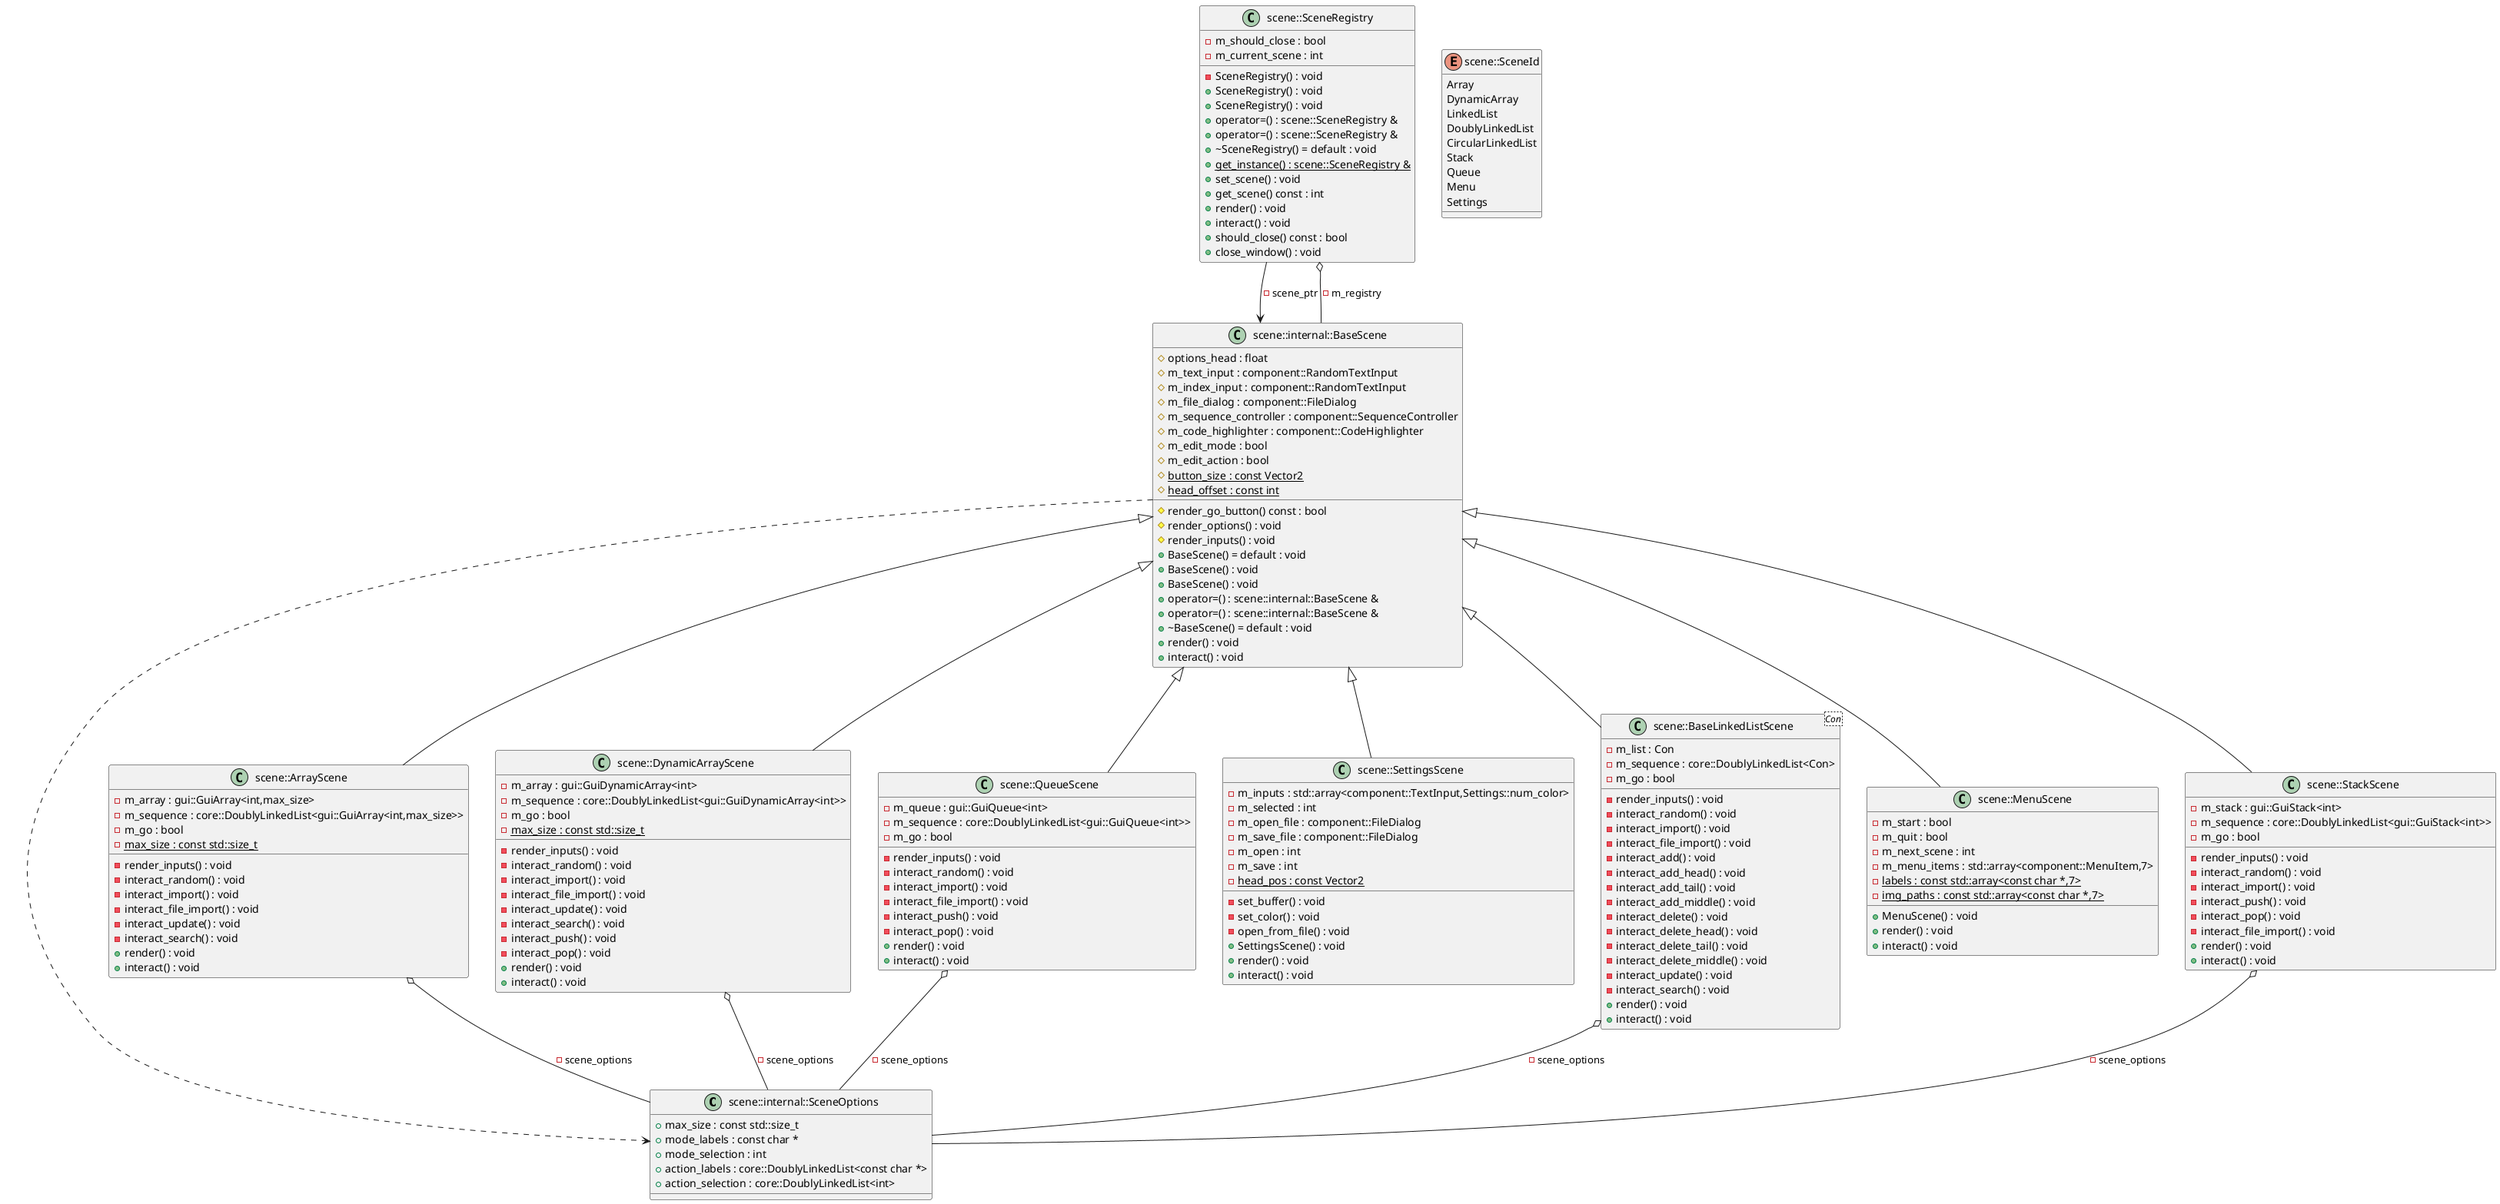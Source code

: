 @startuml
class "scene::internal::SceneOptions" as C_0000784469365298937445
class C_0000784469365298937445 {
+max_size : const std::size_t
+mode_labels : const char *
+mode_selection : int
+action_labels : core::DoublyLinkedList<const char *>
+action_selection : core::DoublyLinkedList<int>
}
class "scene::internal::BaseScene" as C_0000658540208301571902
class C_0000658540208301571902 {
#render_go_button() const : bool
#render_options() : void
#render_inputs() : void
+BaseScene() = default : void
+BaseScene() : void
+BaseScene() : void
+operator=() : scene::internal::BaseScene &
+operator=() : scene::internal::BaseScene &
+~BaseScene() = default : void
+render() : void
+interact() : void
#options_head : float
#m_text_input : component::RandomTextInput
#m_index_input : component::RandomTextInput
#m_file_dialog : component::FileDialog
#m_sequence_controller : component::SequenceController
#m_code_highlighter : component::CodeHighlighter
#m_edit_mode : bool
#m_edit_action : bool
{static} #button_size : const Vector2
{static} #head_offset : const int
}
class "scene::ArrayScene" as C_0000317546188476051030
class C_0000317546188476051030 {
-render_inputs() : void
-interact_random() : void
-interact_import() : void
-interact_file_import() : void
-interact_update() : void
-interact_search() : void
+render() : void
+interact() : void
-m_array : gui::GuiArray<int,max_size>
-m_sequence : core::DoublyLinkedList<gui::GuiArray<int,max_size>>
-m_go : bool
{static} -max_size : const std::size_t
}
class "scene::DynamicArrayScene" as C_0000993933600604625070
class C_0000993933600604625070 {
-render_inputs() : void
-interact_random() : void
-interact_import() : void
-interact_file_import() : void
-interact_update() : void
-interact_search() : void
-interact_push() : void
-interact_pop() : void
+render() : void
+interact() : void
-m_array : gui::GuiDynamicArray<int>
-m_sequence : core::DoublyLinkedList<gui::GuiDynamicArray<int>>
-m_go : bool
{static} -max_size : const std::size_t
}
class "scene::QueueScene" as C_0001209706248980343305
class C_0001209706248980343305 {
-render_inputs() : void
-interact_random() : void
-interact_import() : void
-interact_file_import() : void
-interact_push() : void
-interact_pop() : void
+render() : void
+interact() : void
-m_queue : gui::GuiQueue<int>
-m_sequence : core::DoublyLinkedList<gui::GuiQueue<int>>
-m_go : bool
}
class "scene::SettingsScene" as C_0001338101111872396075
class C_0001338101111872396075 {
-set_buffer() : void
-set_color() : void
-open_from_file() : void
+SettingsScene() : void
+render() : void
+interact() : void
-m_inputs : std::array<component::TextInput,Settings::num_color>
-m_selected : int
-m_open_file : component::FileDialog
-m_save_file : component::FileDialog
-m_open : int
-m_save : int
{static} -head_pos : const Vector2
}
class "scene::BaseLinkedListScene<Con>" as C_0000234618355588237115
class C_0000234618355588237115 {
-render_inputs() : void
-interact_random() : void
-interact_import() : void
-interact_file_import() : void
-interact_add() : void
-interact_add_head() : void
-interact_add_tail() : void
-interact_add_middle() : void
-interact_delete() : void
-interact_delete_head() : void
-interact_delete_tail() : void
-interact_delete_middle() : void
-interact_update() : void
-interact_search() : void
+render() : void
+interact() : void
-m_list : Con
-m_sequence : core::DoublyLinkedList<Con>
-m_go : bool
}
class "scene::MenuScene" as C_0001808605444978889323
class C_0001808605444978889323 {
+MenuScene() : void
+render() : void
+interact() : void
-m_start : bool
-m_quit : bool
-m_next_scene : int
-m_menu_items : std::array<component::MenuItem,7>
{static} -labels : const std::array<const char *,7>
{static} -img_paths : const std::array<const char *,7>
}
class "scene::StackScene" as C_0002179233268072534158
class C_0002179233268072534158 {
-render_inputs() : void
-interact_random() : void
-interact_import() : void
-interact_push() : void
-interact_pop() : void
-interact_file_import() : void
+render() : void
+interact() : void
-m_stack : gui::GuiStack<int>
-m_sequence : core::DoublyLinkedList<gui::GuiStack<int>>
-m_go : bool
}
enum "scene::SceneId" as C_0001841753511386152581
enum C_0001841753511386152581 {
Array
DynamicArray
LinkedList
DoublyLinkedList
CircularLinkedList
Stack
Queue
Menu
Settings
}
class "scene::SceneRegistry" as C_0001036623045197935261
class C_0001036623045197935261 {
-SceneRegistry() : void
+SceneRegistry() : void
+SceneRegistry() : void
+operator=() : scene::SceneRegistry &
+operator=() : scene::SceneRegistry &
+~SceneRegistry() = default : void
{static} +get_instance() : scene::SceneRegistry &
+set_scene() : void
+get_scene() const : int
+render() : void
+interact() : void
+should_close() const : bool
+close_window() : void
-m_should_close : bool
-m_current_scene : int
}
C_0000658540208301571902 ..> C_0000784469365298937445
C_0000317546188476051030 o-- C_0000784469365298937445 : -scene_options
C_0000658540208301571902 <|-- C_0000317546188476051030
C_0000993933600604625070 o-- C_0000784469365298937445 : -scene_options
C_0000658540208301571902 <|-- C_0000993933600604625070
C_0001209706248980343305 o-- C_0000784469365298937445 : -scene_options
C_0000658540208301571902 <|-- C_0001209706248980343305
C_0000658540208301571902 <|-- C_0001338101111872396075
C_0000234618355588237115 o-- C_0000784469365298937445 : -scene_options
C_0000658540208301571902 <|-- C_0000234618355588237115
C_0000658540208301571902 <|-- C_0001808605444978889323
C_0002179233268072534158 o-- C_0000784469365298937445 : -scene_options
C_0000658540208301571902 <|-- C_0002179233268072534158
C_0001036623045197935261 --> C_0000658540208301571902 : -scene_ptr
C_0001036623045197935261 o-- C_0000658540208301571902 : -m_registry

'Generated with clang-uml, version 0.3.4
'LLVM version Ubuntu clang version 15.0.7
@enduml

